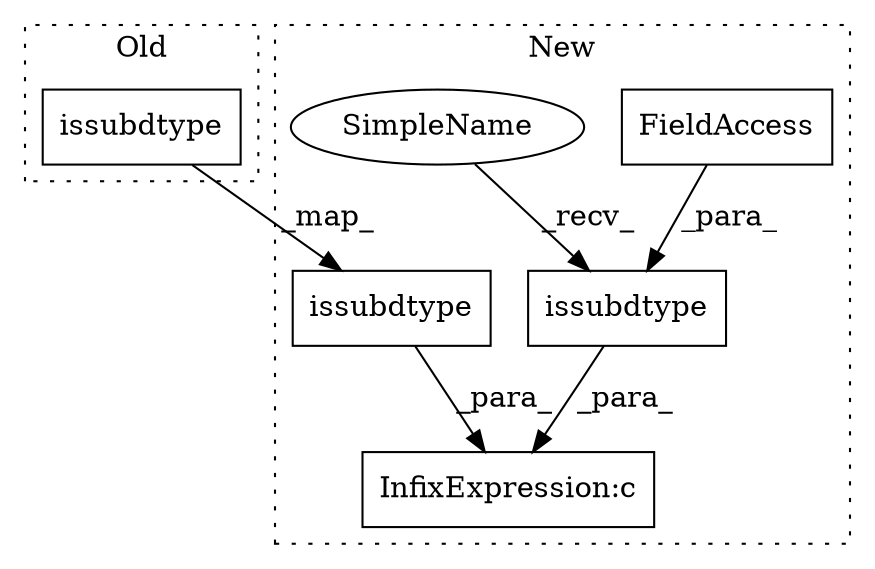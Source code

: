 digraph G {
subgraph cluster0 {
1 [label="issubdtype" a="32" s="145238,145271" l="11,1" shape="box"];
label = "Old";
style="dotted";
}
subgraph cluster1 {
2 [label="issubdtype" a="32" s="145238,145271" l="11,1" shape="box"];
3 [label="InfixExpression:c" a="27" s="145272" l="4" shape="box"];
4 [label="issubdtype" a="32" s="145282,145325" l="11,1" shape="box"];
5 [label="FieldAccess" a="22" s="145293" l="10" shape="box"];
6 [label="SimpleName" a="42" s="145276" l="5" shape="ellipse"];
label = "New";
style="dotted";
}
1 -> 2 [label="_map_"];
2 -> 3 [label="_para_"];
4 -> 3 [label="_para_"];
5 -> 4 [label="_para_"];
6 -> 4 [label="_recv_"];
}